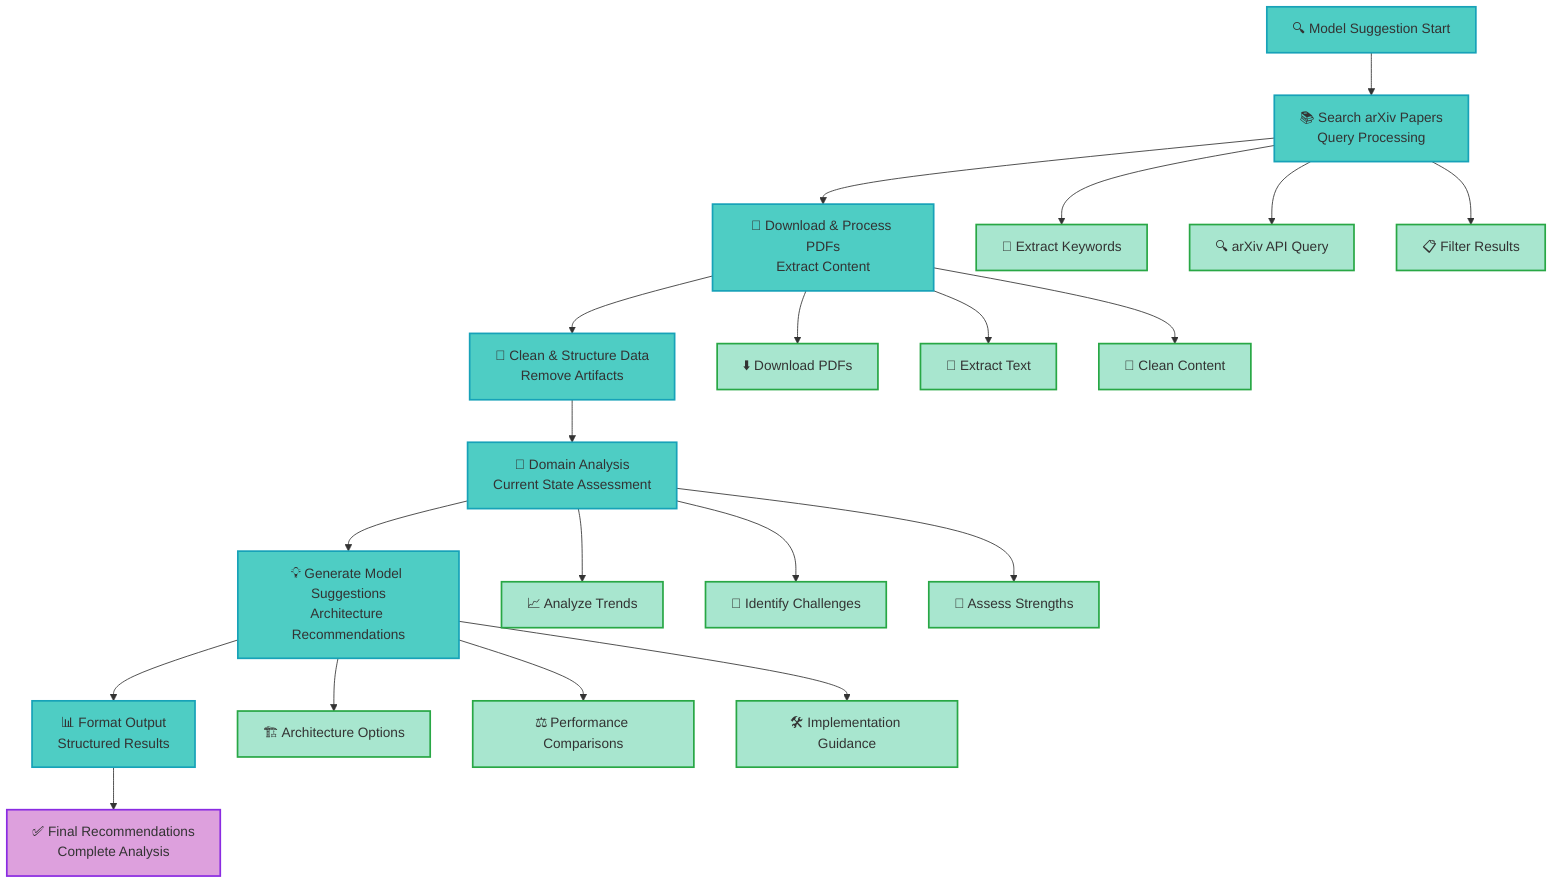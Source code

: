graph TD
    A[🔍 Model Suggestion Start] --> B[📚 Search arXiv Papers<br/>Query Processing]
    
    B --> C[📄 Download & Process PDFs<br/>Extract Content]
    C --> D[🧹 Clean & Structure Data<br/>Remove Artifacts]
    D --> E[🧠 Domain Analysis<br/>Current State Assessment]
    E --> F[💡 Generate Model Suggestions<br/>Architecture Recommendations]
    F --> G[📊 Format Output<br/>Structured Results]
    
    %% Sub-processes
    B --> B1[🔑 Extract Keywords]
    B --> B2[🔍 arXiv API Query]
    B --> B3[📋 Filter Results]
    
    C --> C1[⬇️ Download PDFs]
    C --> C2[📖 Extract Text]
    C --> C3[🧹 Clean Content]
    
    E --> E1[📈 Analyze Trends]
    E --> E2[🎯 Identify Challenges]
    E --> E3[💪 Assess Strengths]
    
    F --> F1[🏗️ Architecture Options]
    F --> F2[⚖️ Performance Comparisons]
    F --> F3[🛠️ Implementation Guidance]
    
    G --> H[✅ Final Recommendations<br/>Complete Analysis]
    
    %% Styling
    classDef process fill:#4ECDC4,stroke:#17A2B8,stroke-width:2px
    classDef subprocess fill:#A8E6CF,stroke:#28A745,stroke-width:2px
    classDef output fill:#DDA0DD,stroke:#8A2BE2,stroke-width:2px
    
    class A,B,C,D,E,F,G process
    class B1,B2,B3,C1,C2,C3,E1,E2,E3,F1,F2,F3 subprocess
    class H output